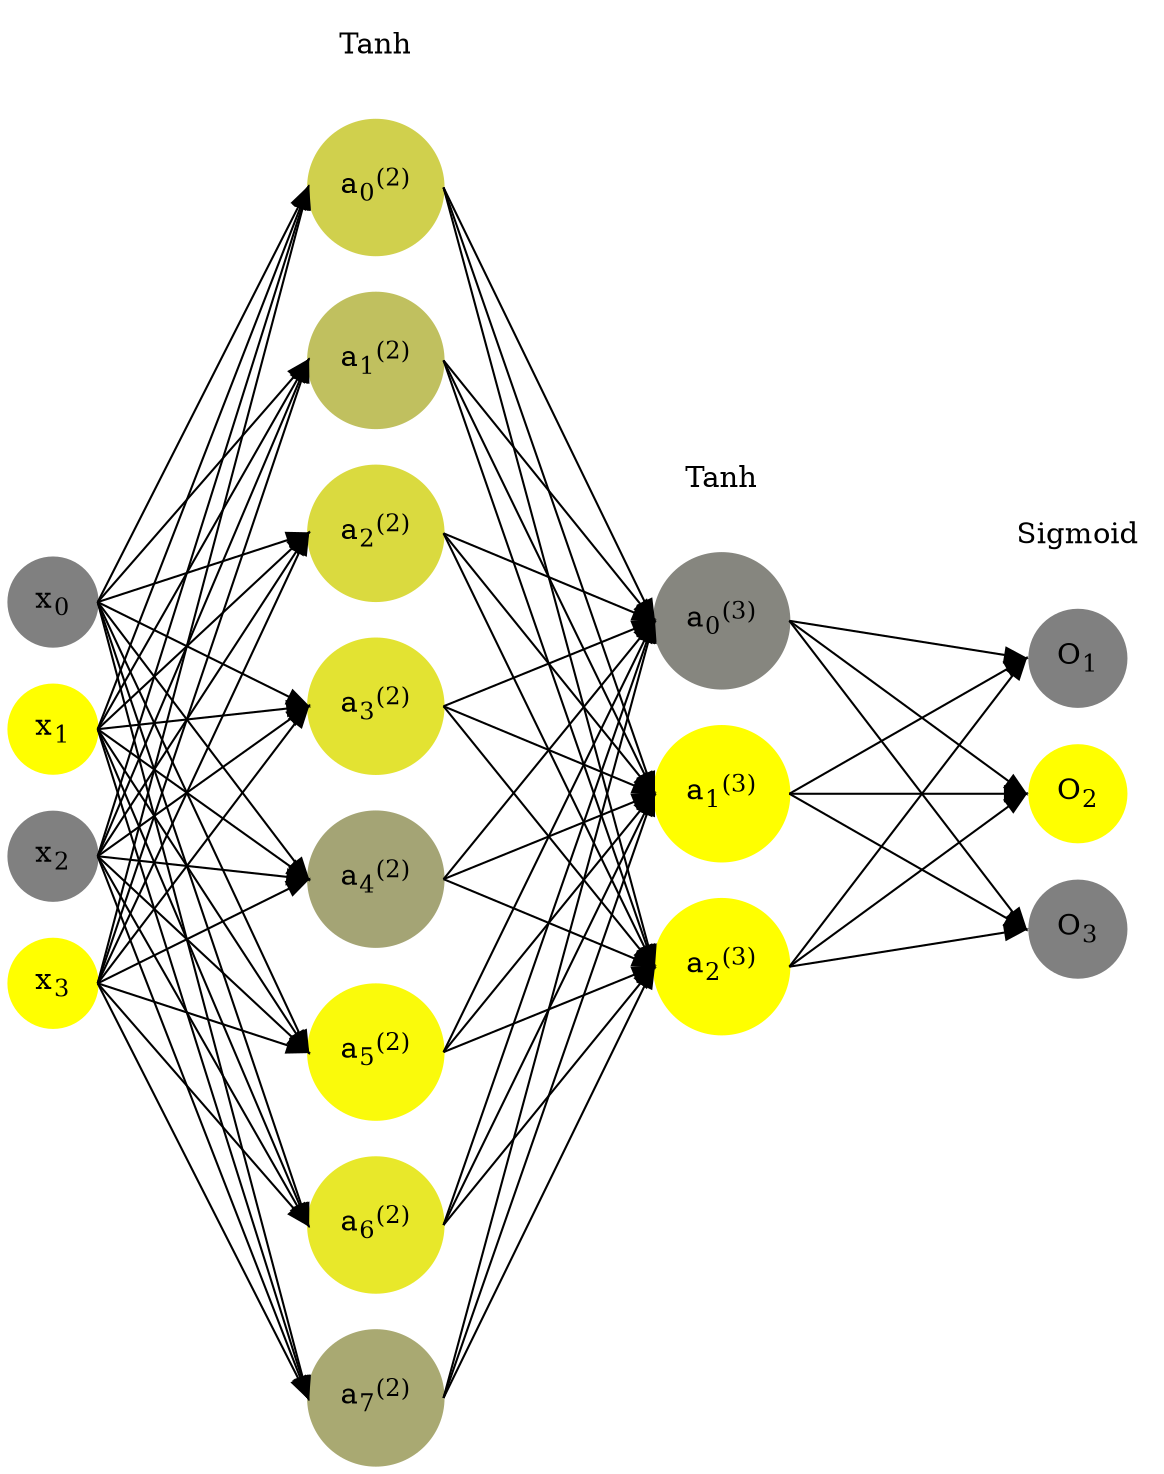 digraph G {
	rankdir = LR;
	splines=false;
	edge[style=invis];
	ranksep= 1.4;
	{
	node [shape=circle, color="0.1667, 0.0, 0.5", style=filled, fillcolor="0.1667, 0.0, 0.5"];
	x0 [label=<x<sub>0</sub>>];
	}
	{
	node [shape=circle, color="0.1667, 1.0, 1.0", style=filled, fillcolor="0.1667, 1.0, 1.0"];
	x1 [label=<x<sub>1</sub>>];
	}
	{
	node [shape=circle, color="0.1667, 0.0, 0.5", style=filled, fillcolor="0.1667, 0.0, 0.5"];
	x2 [label=<x<sub>2</sub>>];
	}
	{
	node [shape=circle, color="0.1667, 1.0, 1.0", style=filled, fillcolor="0.1667, 1.0, 1.0"];
	x3 [label=<x<sub>3</sub>>];
	}
	{
	node [shape=circle, color="0.1667, 0.625975, 0.812988", style=filled, fillcolor="0.1667, 0.625975, 0.812988"];
	a02 [label=<a<sub>0</sub><sup>(2)</sup>>];
	}
	{
	node [shape=circle, color="0.1667, 0.507445, 0.753722", style=filled, fillcolor="0.1667, 0.507445, 0.753722"];
	a12 [label=<a<sub>1</sub><sup>(2)</sup>>];
	}
	{
	node [shape=circle, color="0.1667, 0.708935, 0.854468", style=filled, fillcolor="0.1667, 0.708935, 0.854468"];
	a22 [label=<a<sub>2</sub><sup>(2)</sup>>];
	}
	{
	node [shape=circle, color="0.1667, 0.776402, 0.888201", style=filled, fillcolor="0.1667, 0.776402, 0.888201"];
	a32 [label=<a<sub>3</sub><sup>(2)</sup>>];
	}
	{
	node [shape=circle, color="0.1667, 0.285199, 0.642599", style=filled, fillcolor="0.1667, 0.285199, 0.642599"];
	a42 [label=<a<sub>4</sub><sup>(2)</sup>>];
	}
	{
	node [shape=circle, color="0.1667, 0.954612, 0.977306", style=filled, fillcolor="0.1667, 0.954612, 0.977306"];
	a52 [label=<a<sub>5</sub><sup>(2)</sup>>];
	}
	{
	node [shape=circle, color="0.1667, 0.819175, 0.909588", style=filled, fillcolor="0.1667, 0.819175, 0.909588"];
	a62 [label=<a<sub>6</sub><sup>(2)</sup>>];
	}
	{
	node [shape=circle, color="0.1667, 0.327631, 0.663815", style=filled, fillcolor="0.1667, 0.327631, 0.663815"];
	a72 [label=<a<sub>7</sub><sup>(2)</sup>>];
	}
	{
	node [shape=circle, color="0.1667, 0.053578, 0.526789", style=filled, fillcolor="0.1667, 0.053578, 0.526789"];
	a03 [label=<a<sub>0</sub><sup>(3)</sup>>];
	}
	{
	node [shape=circle, color="0.1667, 0.998778, 0.999389", style=filled, fillcolor="0.1667, 0.998778, 0.999389"];
	a13 [label=<a<sub>1</sub><sup>(3)</sup>>];
	}
	{
	node [shape=circle, color="0.1667, 0.999756, 0.999878", style=filled, fillcolor="0.1667, 0.999756, 0.999878"];
	a23 [label=<a<sub>2</sub><sup>(3)</sup>>];
	}
	{
	node [shape=circle, color="0.1667, 0.0, 0.5", style=filled, fillcolor="0.1667, 0.0, 0.5"];
	O1 [label=<O<sub>1</sub>>];
	}
	{
	node [shape=circle, color="0.1667, 1.0, 1.0", style=filled, fillcolor="0.1667, 1.0, 1.0"];
	O2 [label=<O<sub>2</sub>>];
	}
	{
	node [shape=circle, color="0.1667, 0.0, 0.5", style=filled, fillcolor="0.1667, 0.0, 0.5"];
	O3 [label=<O<sub>3</sub>>];
	}
	{
	rank=same;
	x0->x1->x2->x3;
	}
	{
	rank=same;
	a02->a12->a22->a32->a42->a52->a62->a72;
	}
	{
	rank=same;
	a03->a13->a23;
	}
	{
	rank=same;
	O1->O2->O3;
	}
	l1 [shape=plaintext,label="Tanh"];
	l1->a02;
	{rank=same; l1;a02};
	l2 [shape=plaintext,label="Tanh"];
	l2->a03;
	{rank=same; l2;a03};
	l3 [shape=plaintext,label="Sigmoid"];
	l3->O1;
	{rank=same; l3;O1};
edge[style=solid, tailport=e, headport=w];
	{x0;x1;x2;x3} -> {a02;a12;a22;a32;a42;a52;a62;a72};
	{a02;a12;a22;a32;a42;a52;a62;a72} -> {a03;a13;a23};
	{a03;a13;a23} -> {O1,O2,O3};
}